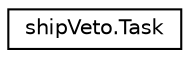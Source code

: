 digraph "Graphical Class Hierarchy"
{
 // LATEX_PDF_SIZE
  edge [fontname="Helvetica",fontsize="10",labelfontname="Helvetica",labelfontsize="10"];
  node [fontname="Helvetica",fontsize="10",shape=record];
  rankdir="LR";
  Node0 [label="shipVeto.Task",height=0.2,width=0.4,color="black", fillcolor="white", style="filled",URL="$classshipVeto_1_1Task.html",tooltip=" "];
}
